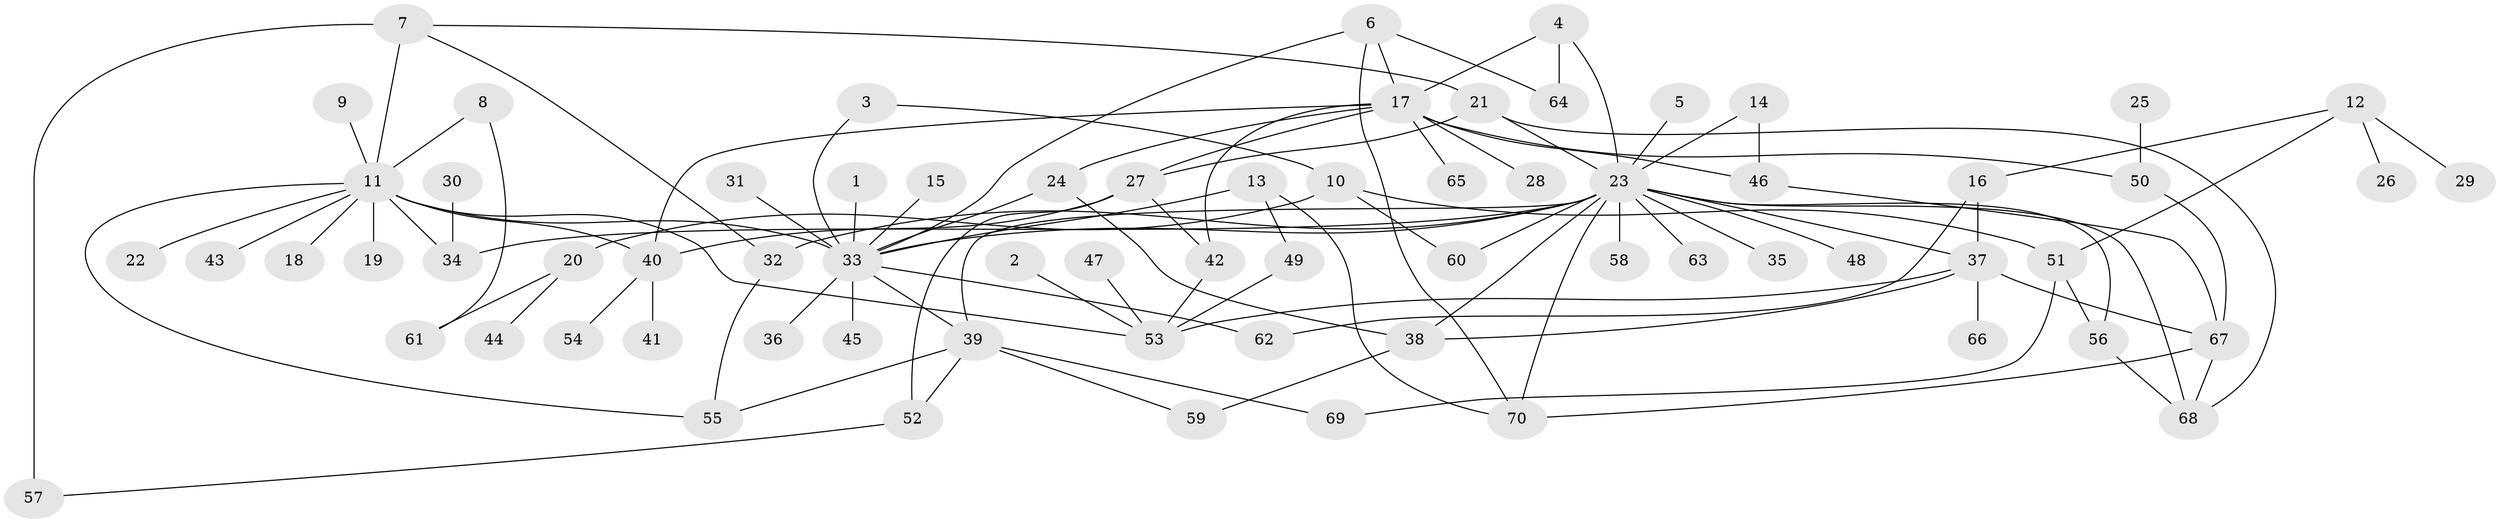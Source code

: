 // original degree distribution, {7: 0.017241379310344827, 13: 0.017241379310344827, 14: 0.008620689655172414, 1: 0.46551724137931033, 4: 0.08620689655172414, 19: 0.008620689655172414, 9: 0.008620689655172414, 3: 0.16379310344827586, 2: 0.15517241379310345, 6: 0.02586206896551724, 5: 0.04310344827586207}
// Generated by graph-tools (version 1.1) at 2025/36/03/04/25 23:36:48]
// undirected, 70 vertices, 105 edges
graph export_dot {
  node [color=gray90,style=filled];
  1;
  2;
  3;
  4;
  5;
  6;
  7;
  8;
  9;
  10;
  11;
  12;
  13;
  14;
  15;
  16;
  17;
  18;
  19;
  20;
  21;
  22;
  23;
  24;
  25;
  26;
  27;
  28;
  29;
  30;
  31;
  32;
  33;
  34;
  35;
  36;
  37;
  38;
  39;
  40;
  41;
  42;
  43;
  44;
  45;
  46;
  47;
  48;
  49;
  50;
  51;
  52;
  53;
  54;
  55;
  56;
  57;
  58;
  59;
  60;
  61;
  62;
  63;
  64;
  65;
  66;
  67;
  68;
  69;
  70;
  1 -- 33 [weight=1.0];
  2 -- 53 [weight=1.0];
  3 -- 10 [weight=1.0];
  3 -- 33 [weight=1.0];
  4 -- 17 [weight=1.0];
  4 -- 23 [weight=1.0];
  4 -- 64 [weight=1.0];
  5 -- 23 [weight=1.0];
  6 -- 17 [weight=1.0];
  6 -- 33 [weight=1.0];
  6 -- 64 [weight=1.0];
  6 -- 70 [weight=1.0];
  7 -- 11 [weight=1.0];
  7 -- 21 [weight=1.0];
  7 -- 32 [weight=1.0];
  7 -- 57 [weight=2.0];
  8 -- 11 [weight=1.0];
  8 -- 61 [weight=1.0];
  9 -- 11 [weight=1.0];
  10 -- 20 [weight=1.0];
  10 -- 51 [weight=1.0];
  10 -- 60 [weight=1.0];
  11 -- 18 [weight=1.0];
  11 -- 19 [weight=1.0];
  11 -- 22 [weight=1.0];
  11 -- 33 [weight=1.0];
  11 -- 34 [weight=1.0];
  11 -- 40 [weight=1.0];
  11 -- 43 [weight=1.0];
  11 -- 53 [weight=1.0];
  11 -- 55 [weight=1.0];
  12 -- 16 [weight=1.0];
  12 -- 26 [weight=1.0];
  12 -- 29 [weight=1.0];
  12 -- 51 [weight=1.0];
  13 -- 33 [weight=1.0];
  13 -- 49 [weight=1.0];
  13 -- 70 [weight=1.0];
  14 -- 23 [weight=1.0];
  14 -- 46 [weight=1.0];
  15 -- 33 [weight=1.0];
  16 -- 37 [weight=1.0];
  16 -- 62 [weight=1.0];
  17 -- 24 [weight=1.0];
  17 -- 27 [weight=1.0];
  17 -- 28 [weight=1.0];
  17 -- 40 [weight=2.0];
  17 -- 42 [weight=1.0];
  17 -- 46 [weight=1.0];
  17 -- 50 [weight=1.0];
  17 -- 65 [weight=1.0];
  20 -- 44 [weight=1.0];
  20 -- 61 [weight=1.0];
  21 -- 23 [weight=1.0];
  21 -- 27 [weight=1.0];
  21 -- 68 [weight=1.0];
  23 -- 32 [weight=1.0];
  23 -- 33 [weight=1.0];
  23 -- 34 [weight=1.0];
  23 -- 35 [weight=1.0];
  23 -- 37 [weight=1.0];
  23 -- 38 [weight=1.0];
  23 -- 39 [weight=1.0];
  23 -- 48 [weight=1.0];
  23 -- 56 [weight=1.0];
  23 -- 58 [weight=1.0];
  23 -- 60 [weight=1.0];
  23 -- 63 [weight=1.0];
  23 -- 68 [weight=1.0];
  23 -- 70 [weight=1.0];
  24 -- 33 [weight=1.0];
  24 -- 38 [weight=1.0];
  25 -- 50 [weight=1.0];
  27 -- 40 [weight=1.0];
  27 -- 42 [weight=1.0];
  27 -- 52 [weight=1.0];
  30 -- 34 [weight=1.0];
  31 -- 33 [weight=1.0];
  32 -- 55 [weight=1.0];
  33 -- 36 [weight=1.0];
  33 -- 39 [weight=1.0];
  33 -- 45 [weight=1.0];
  33 -- 62 [weight=1.0];
  37 -- 38 [weight=1.0];
  37 -- 53 [weight=1.0];
  37 -- 66 [weight=1.0];
  37 -- 67 [weight=2.0];
  38 -- 59 [weight=1.0];
  39 -- 52 [weight=1.0];
  39 -- 55 [weight=1.0];
  39 -- 59 [weight=1.0];
  39 -- 69 [weight=1.0];
  40 -- 41 [weight=1.0];
  40 -- 54 [weight=1.0];
  42 -- 53 [weight=1.0];
  46 -- 67 [weight=1.0];
  47 -- 53 [weight=1.0];
  49 -- 53 [weight=1.0];
  50 -- 67 [weight=1.0];
  51 -- 56 [weight=1.0];
  51 -- 69 [weight=1.0];
  52 -- 57 [weight=1.0];
  56 -- 68 [weight=1.0];
  67 -- 68 [weight=1.0];
  67 -- 70 [weight=1.0];
}
